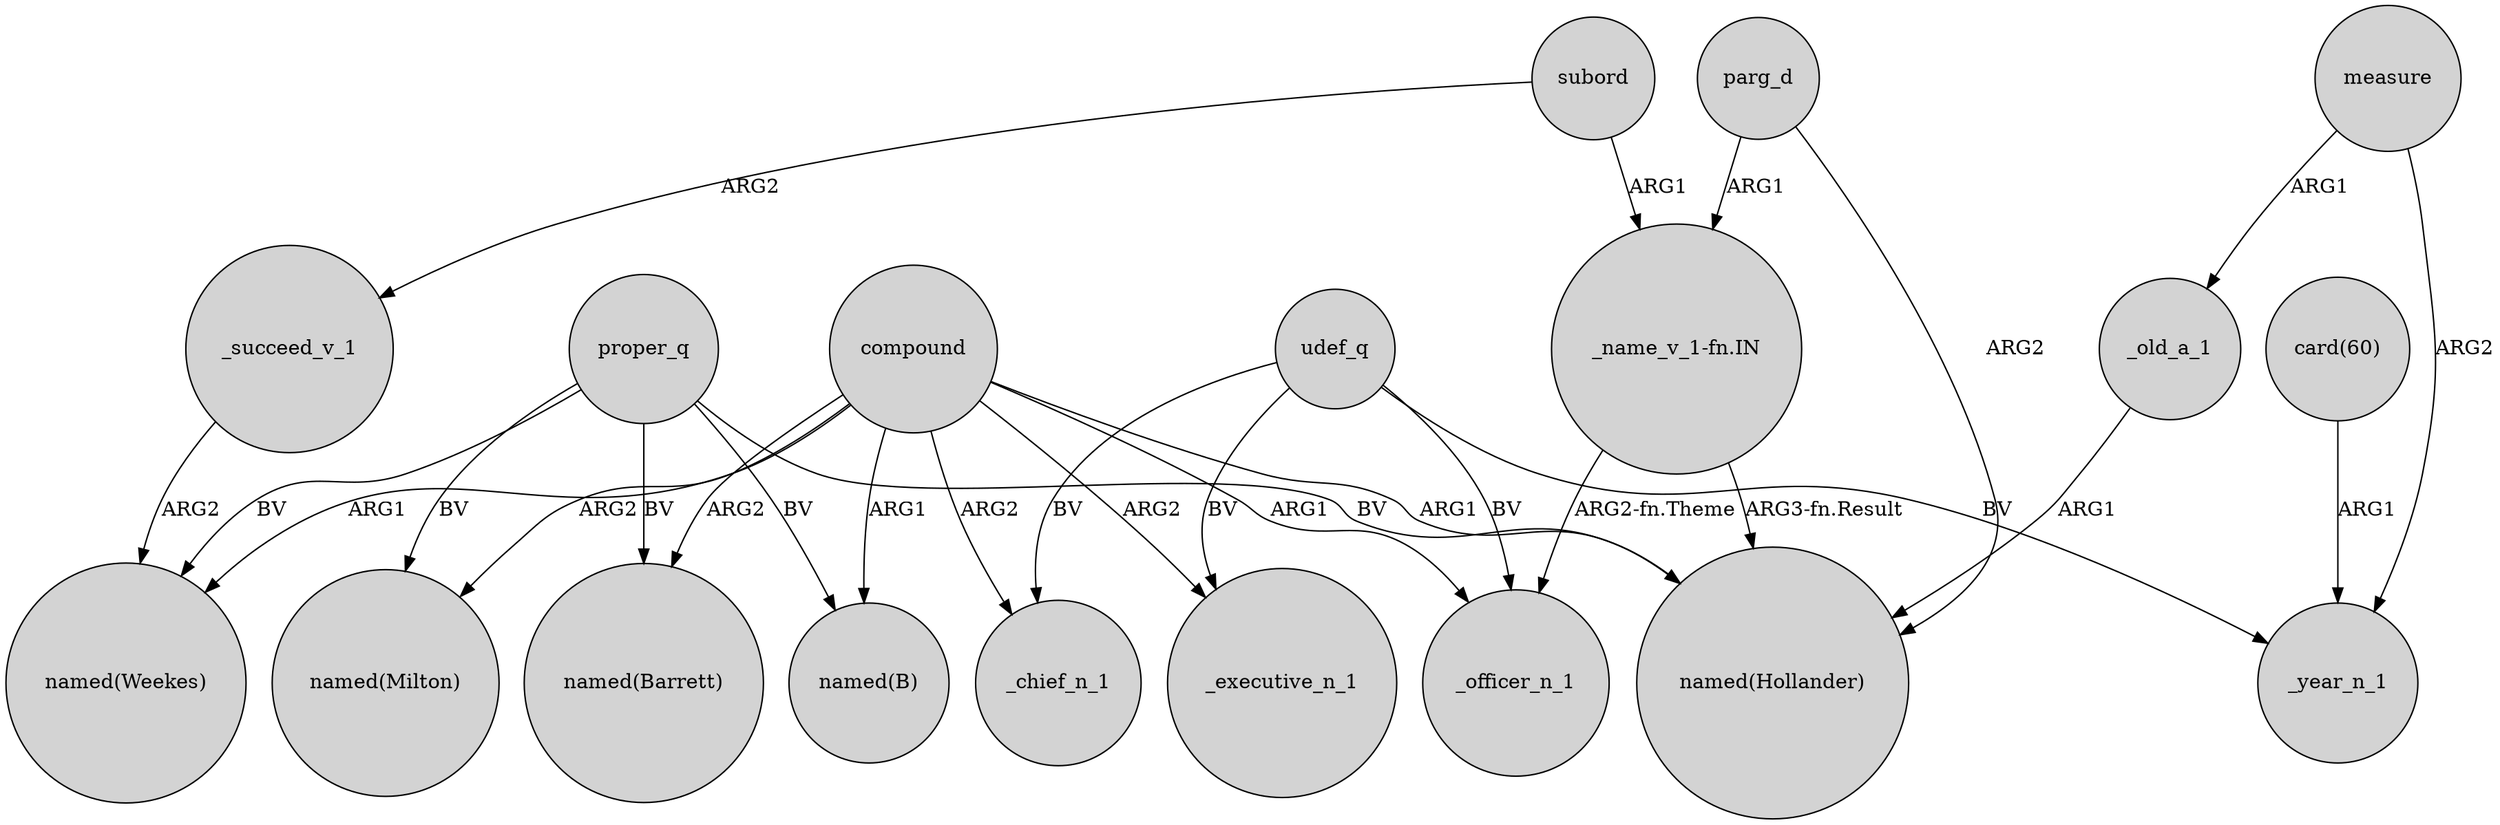 digraph {
	node [shape=circle style=filled]
	compound -> "named(Barrett)" [label=ARG2]
	measure -> _year_n_1 [label=ARG2]
	udef_q -> _executive_n_1 [label=BV]
	proper_q -> "named(Hollander)" [label=BV]
	proper_q -> "named(Barrett)" [label=BV]
	"_name_v_1-fn.IN" -> "named(Hollander)" [label="ARG3-fn.Result"]
	subord -> _succeed_v_1 [label=ARG2]
	proper_q -> "named(B)" [label=BV]
	"_name_v_1-fn.IN" -> _officer_n_1 [label="ARG2-fn.Theme"]
	compound -> _chief_n_1 [label=ARG2]
	compound -> "named(Weekes)" [label=ARG1]
	measure -> _old_a_1 [label=ARG1]
	compound -> _officer_n_1 [label=ARG1]
	_old_a_1 -> "named(Hollander)" [label=ARG1]
	_succeed_v_1 -> "named(Weekes)" [label=ARG2]
	"card(60)" -> _year_n_1 [label=ARG1]
	proper_q -> "named(Milton)" [label=BV]
	udef_q -> _chief_n_1 [label=BV]
	proper_q -> "named(Weekes)" [label=BV]
	compound -> "named(Milton)" [label=ARG2]
	udef_q -> _officer_n_1 [label=BV]
	subord -> "_name_v_1-fn.IN" [label=ARG1]
	compound -> "named(B)" [label=ARG1]
	udef_q -> _year_n_1 [label=BV]
	parg_d -> "named(Hollander)" [label=ARG2]
	compound -> _executive_n_1 [label=ARG2]
	parg_d -> "_name_v_1-fn.IN" [label=ARG1]
	compound -> "named(Hollander)" [label=ARG1]
}
